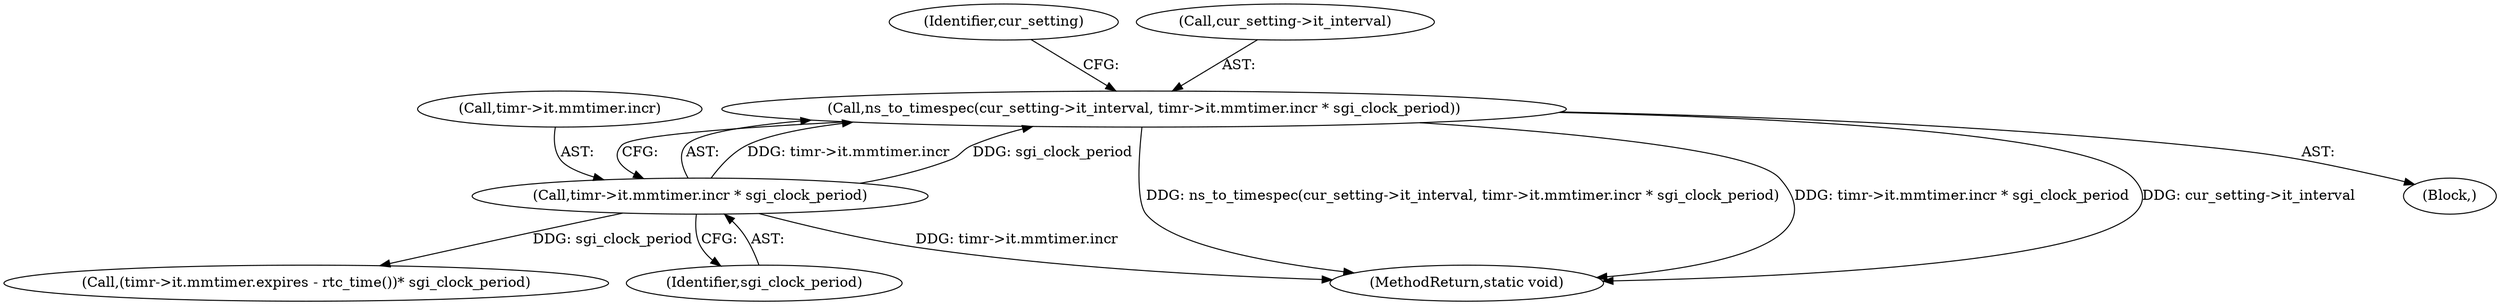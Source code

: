 digraph "1_linux_f8bd2258e2d520dff28c855658bd24bdafb5102d_2@pointer" {
"1000144" [label="(Call,ns_to_timespec(cur_setting->it_interval, timr->it.mmtimer.incr * sgi_clock_period))"];
"1000148" [label="(Call,timr->it.mmtimer.incr * sgi_clock_period)"];
"1000144" [label="(Call,ns_to_timespec(cur_setting->it_interval, timr->it.mmtimer.incr * sgi_clock_period))"];
"1000149" [label="(Call,timr->it.mmtimer.incr)"];
"1000173" [label="(MethodReturn,static void)"];
"1000161" [label="(Call,(timr->it.mmtimer.expires - rtc_time())* sgi_clock_period)"];
"1000156" [label="(Identifier,sgi_clock_period)"];
"1000103" [label="(Block,)"];
"1000159" [label="(Identifier,cur_setting)"];
"1000145" [label="(Call,cur_setting->it_interval)"];
"1000148" [label="(Call,timr->it.mmtimer.incr * sgi_clock_period)"];
"1000144" -> "1000103"  [label="AST: "];
"1000144" -> "1000148"  [label="CFG: "];
"1000145" -> "1000144"  [label="AST: "];
"1000148" -> "1000144"  [label="AST: "];
"1000159" -> "1000144"  [label="CFG: "];
"1000144" -> "1000173"  [label="DDG: ns_to_timespec(cur_setting->it_interval, timr->it.mmtimer.incr * sgi_clock_period)"];
"1000144" -> "1000173"  [label="DDG: timr->it.mmtimer.incr * sgi_clock_period"];
"1000144" -> "1000173"  [label="DDG: cur_setting->it_interval"];
"1000148" -> "1000144"  [label="DDG: timr->it.mmtimer.incr"];
"1000148" -> "1000144"  [label="DDG: sgi_clock_period"];
"1000148" -> "1000156"  [label="CFG: "];
"1000149" -> "1000148"  [label="AST: "];
"1000156" -> "1000148"  [label="AST: "];
"1000148" -> "1000173"  [label="DDG: timr->it.mmtimer.incr"];
"1000148" -> "1000161"  [label="DDG: sgi_clock_period"];
}
